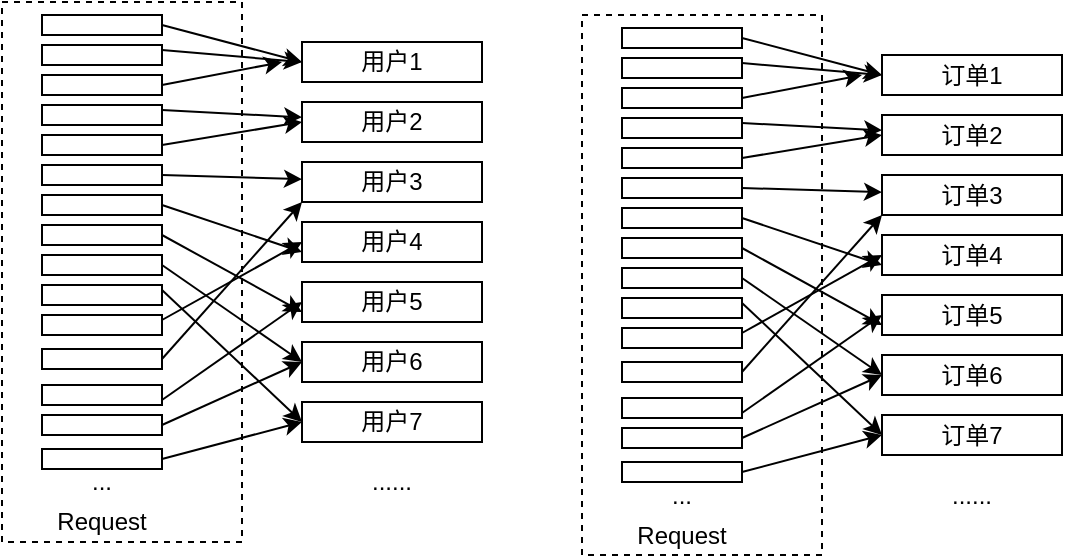 <mxfile version="14.9.7" type="device"><diagram id="23iRSUPoRavnBvh4doch" name="Page-1"><mxGraphModel dx="727" dy="506" grid="1" gridSize="10" guides="1" tooltips="1" connect="1" arrows="1" fold="1" page="1" pageScale="1" pageWidth="827" pageHeight="1169" math="0" shadow="0"><root><mxCell id="0"/><mxCell id="1" parent="0"/><mxCell id="UC6p95yGfR0SQxBFlWGy-44" value="" style="rounded=0;whiteSpace=wrap;html=1;dashed=1;" vertex="1" parent="1"><mxGeometry x="10" y="10" width="120" height="270" as="geometry"/></mxCell><mxCell id="UC6p95yGfR0SQxBFlWGy-1" value="用户1" style="rounded=0;whiteSpace=wrap;html=1;" vertex="1" parent="1"><mxGeometry x="160" y="30" width="90" height="20" as="geometry"/></mxCell><mxCell id="UC6p95yGfR0SQxBFlWGy-4" value="&lt;span&gt;用户2&lt;/span&gt;" style="rounded=0;whiteSpace=wrap;html=1;" vertex="1" parent="1"><mxGeometry x="160" y="60" width="90" height="20" as="geometry"/></mxCell><mxCell id="UC6p95yGfR0SQxBFlWGy-5" value="&lt;span&gt;用户3&lt;/span&gt;" style="rounded=0;whiteSpace=wrap;html=1;" vertex="1" parent="1"><mxGeometry x="160" y="90" width="90" height="20" as="geometry"/></mxCell><mxCell id="UC6p95yGfR0SQxBFlWGy-6" value="&lt;span&gt;用户4&lt;/span&gt;" style="rounded=0;whiteSpace=wrap;html=1;" vertex="1" parent="1"><mxGeometry x="160" y="120" width="90" height="20" as="geometry"/></mxCell><mxCell id="UC6p95yGfR0SQxBFlWGy-7" value="&lt;span&gt;用户5&lt;/span&gt;" style="rounded=0;whiteSpace=wrap;html=1;" vertex="1" parent="1"><mxGeometry x="160" y="150" width="90" height="20" as="geometry"/></mxCell><mxCell id="UC6p95yGfR0SQxBFlWGy-8" value="&lt;span&gt;用户6&lt;/span&gt;" style="rounded=0;whiteSpace=wrap;html=1;" vertex="1" parent="1"><mxGeometry x="160" y="180" width="90" height="20" as="geometry"/></mxCell><mxCell id="UC6p95yGfR0SQxBFlWGy-9" value="&lt;span&gt;用户7&lt;/span&gt;" style="rounded=0;whiteSpace=wrap;html=1;" vertex="1" parent="1"><mxGeometry x="160" y="210" width="90" height="20" as="geometry"/></mxCell><mxCell id="UC6p95yGfR0SQxBFlWGy-10" value="......" style="text;html=1;strokeColor=none;fillColor=none;align=center;verticalAlign=middle;whiteSpace=wrap;rounded=0;" vertex="1" parent="1"><mxGeometry x="185" y="240" width="40" height="20" as="geometry"/></mxCell><mxCell id="UC6p95yGfR0SQxBFlWGy-29" style="rounded=0;orthogonalLoop=1;jettySize=auto;html=1;exitX=1;exitY=0.5;exitDx=0;exitDy=0;entryX=0;entryY=0.5;entryDx=0;entryDy=0;" edge="1" parent="1" source="UC6p95yGfR0SQxBFlWGy-11" target="UC6p95yGfR0SQxBFlWGy-1"><mxGeometry relative="1" as="geometry"/></mxCell><mxCell id="UC6p95yGfR0SQxBFlWGy-11" value="" style="rounded=0;whiteSpace=wrap;html=1;" vertex="1" parent="1"><mxGeometry x="30" y="16.5" width="60" height="10" as="geometry"/></mxCell><mxCell id="UC6p95yGfR0SQxBFlWGy-30" style="edgeStyle=none;rounded=0;orthogonalLoop=1;jettySize=auto;html=1;exitX=1;exitY=0.25;exitDx=0;exitDy=0;" edge="1" parent="1" source="UC6p95yGfR0SQxBFlWGy-14"><mxGeometry relative="1" as="geometry"><mxPoint x="160" y="40" as="targetPoint"/></mxGeometry></mxCell><mxCell id="UC6p95yGfR0SQxBFlWGy-14" value="" style="rounded=0;whiteSpace=wrap;html=1;" vertex="1" parent="1"><mxGeometry x="30" y="31.5" width="60" height="10" as="geometry"/></mxCell><mxCell id="UC6p95yGfR0SQxBFlWGy-31" style="edgeStyle=none;rounded=0;orthogonalLoop=1;jettySize=auto;html=1;exitX=1;exitY=0.5;exitDx=0;exitDy=0;" edge="1" parent="1" source="UC6p95yGfR0SQxBFlWGy-15"><mxGeometry relative="1" as="geometry"><mxPoint x="150" y="40" as="targetPoint"/></mxGeometry></mxCell><mxCell id="UC6p95yGfR0SQxBFlWGy-15" value="" style="rounded=0;whiteSpace=wrap;html=1;" vertex="1" parent="1"><mxGeometry x="30" y="46.5" width="60" height="10" as="geometry"/></mxCell><mxCell id="UC6p95yGfR0SQxBFlWGy-32" style="edgeStyle=none;rounded=0;orthogonalLoop=1;jettySize=auto;html=1;exitX=1;exitY=0.25;exitDx=0;exitDy=0;" edge="1" parent="1" source="UC6p95yGfR0SQxBFlWGy-16" target="UC6p95yGfR0SQxBFlWGy-4"><mxGeometry relative="1" as="geometry"/></mxCell><mxCell id="UC6p95yGfR0SQxBFlWGy-16" value="" style="rounded=0;whiteSpace=wrap;html=1;" vertex="1" parent="1"><mxGeometry x="30" y="61.5" width="60" height="10" as="geometry"/></mxCell><mxCell id="UC6p95yGfR0SQxBFlWGy-33" style="edgeStyle=none;rounded=0;orthogonalLoop=1;jettySize=auto;html=1;exitX=1;exitY=0.5;exitDx=0;exitDy=0;" edge="1" parent="1" source="UC6p95yGfR0SQxBFlWGy-17"><mxGeometry relative="1" as="geometry"><mxPoint x="160" y="70" as="targetPoint"/></mxGeometry></mxCell><mxCell id="UC6p95yGfR0SQxBFlWGy-17" value="" style="rounded=0;whiteSpace=wrap;html=1;" vertex="1" parent="1"><mxGeometry x="30" y="76.5" width="60" height="10" as="geometry"/></mxCell><mxCell id="UC6p95yGfR0SQxBFlWGy-34" style="edgeStyle=none;rounded=0;orthogonalLoop=1;jettySize=auto;html=1;exitX=1;exitY=0.5;exitDx=0;exitDy=0;" edge="1" parent="1" source="UC6p95yGfR0SQxBFlWGy-18" target="UC6p95yGfR0SQxBFlWGy-5"><mxGeometry relative="1" as="geometry"/></mxCell><mxCell id="UC6p95yGfR0SQxBFlWGy-18" value="" style="rounded=0;whiteSpace=wrap;html=1;" vertex="1" parent="1"><mxGeometry x="30" y="91.5" width="60" height="10" as="geometry"/></mxCell><mxCell id="UC6p95yGfR0SQxBFlWGy-35" style="edgeStyle=none;rounded=0;orthogonalLoop=1;jettySize=auto;html=1;exitX=1;exitY=0.5;exitDx=0;exitDy=0;entryX=0;entryY=0.75;entryDx=0;entryDy=0;" edge="1" parent="1" source="UC6p95yGfR0SQxBFlWGy-19" target="UC6p95yGfR0SQxBFlWGy-6"><mxGeometry relative="1" as="geometry"/></mxCell><mxCell id="UC6p95yGfR0SQxBFlWGy-19" value="" style="rounded=0;whiteSpace=wrap;html=1;" vertex="1" parent="1"><mxGeometry x="30" y="106.5" width="60" height="10" as="geometry"/></mxCell><mxCell id="UC6p95yGfR0SQxBFlWGy-36" style="edgeStyle=none;rounded=0;orthogonalLoop=1;jettySize=auto;html=1;exitX=1;exitY=0.5;exitDx=0;exitDy=0;entryX=0;entryY=0.75;entryDx=0;entryDy=0;" edge="1" parent="1" source="UC6p95yGfR0SQxBFlWGy-20" target="UC6p95yGfR0SQxBFlWGy-7"><mxGeometry relative="1" as="geometry"/></mxCell><mxCell id="UC6p95yGfR0SQxBFlWGy-20" value="" style="rounded=0;whiteSpace=wrap;html=1;" vertex="1" parent="1"><mxGeometry x="30" y="121.5" width="60" height="10" as="geometry"/></mxCell><mxCell id="UC6p95yGfR0SQxBFlWGy-37" style="edgeStyle=none;rounded=0;orthogonalLoop=1;jettySize=auto;html=1;exitX=1;exitY=0.5;exitDx=0;exitDy=0;entryX=0;entryY=0.5;entryDx=0;entryDy=0;" edge="1" parent="1" source="UC6p95yGfR0SQxBFlWGy-21" target="UC6p95yGfR0SQxBFlWGy-8"><mxGeometry relative="1" as="geometry"/></mxCell><mxCell id="UC6p95yGfR0SQxBFlWGy-21" value="" style="rounded=0;whiteSpace=wrap;html=1;" vertex="1" parent="1"><mxGeometry x="30" y="136.5" width="60" height="10" as="geometry"/></mxCell><mxCell id="UC6p95yGfR0SQxBFlWGy-38" style="edgeStyle=none;rounded=0;orthogonalLoop=1;jettySize=auto;html=1;exitX=1;exitY=0.25;exitDx=0;exitDy=0;entryX=0;entryY=0.5;entryDx=0;entryDy=0;" edge="1" parent="1" source="UC6p95yGfR0SQxBFlWGy-22" target="UC6p95yGfR0SQxBFlWGy-9"><mxGeometry relative="1" as="geometry"/></mxCell><mxCell id="UC6p95yGfR0SQxBFlWGy-22" value="" style="rounded=0;whiteSpace=wrap;html=1;" vertex="1" parent="1"><mxGeometry x="30" y="151.5" width="60" height="10" as="geometry"/></mxCell><mxCell id="UC6p95yGfR0SQxBFlWGy-39" style="edgeStyle=none;rounded=0;orthogonalLoop=1;jettySize=auto;html=1;exitX=1;exitY=0.25;exitDx=0;exitDy=0;entryX=0;entryY=0.5;entryDx=0;entryDy=0;" edge="1" parent="1" source="UC6p95yGfR0SQxBFlWGy-23" target="UC6p95yGfR0SQxBFlWGy-6"><mxGeometry relative="1" as="geometry"/></mxCell><mxCell id="UC6p95yGfR0SQxBFlWGy-23" value="" style="rounded=0;whiteSpace=wrap;html=1;" vertex="1" parent="1"><mxGeometry x="30" y="166.5" width="60" height="10" as="geometry"/></mxCell><mxCell id="UC6p95yGfR0SQxBFlWGy-40" style="edgeStyle=none;rounded=0;orthogonalLoop=1;jettySize=auto;html=1;exitX=1;exitY=0.5;exitDx=0;exitDy=0;entryX=0;entryY=1;entryDx=0;entryDy=0;" edge="1" parent="1" source="UC6p95yGfR0SQxBFlWGy-24" target="UC6p95yGfR0SQxBFlWGy-5"><mxGeometry relative="1" as="geometry"/></mxCell><mxCell id="UC6p95yGfR0SQxBFlWGy-24" value="" style="rounded=0;whiteSpace=wrap;html=1;" vertex="1" parent="1"><mxGeometry x="30" y="183.5" width="60" height="10" as="geometry"/></mxCell><mxCell id="UC6p95yGfR0SQxBFlWGy-41" style="edgeStyle=none;rounded=0;orthogonalLoop=1;jettySize=auto;html=1;exitX=1;exitY=0.75;exitDx=0;exitDy=0;entryX=0;entryY=0.5;entryDx=0;entryDy=0;" edge="1" parent="1" source="UC6p95yGfR0SQxBFlWGy-26" target="UC6p95yGfR0SQxBFlWGy-7"><mxGeometry relative="1" as="geometry"/></mxCell><mxCell id="UC6p95yGfR0SQxBFlWGy-26" value="" style="rounded=0;whiteSpace=wrap;html=1;" vertex="1" parent="1"><mxGeometry x="30" y="201.5" width="60" height="10" as="geometry"/></mxCell><mxCell id="UC6p95yGfR0SQxBFlWGy-42" style="edgeStyle=none;rounded=0;orthogonalLoop=1;jettySize=auto;html=1;exitX=1;exitY=0.5;exitDx=0;exitDy=0;entryX=0;entryY=0.5;entryDx=0;entryDy=0;" edge="1" parent="1" source="UC6p95yGfR0SQxBFlWGy-27" target="UC6p95yGfR0SQxBFlWGy-8"><mxGeometry relative="1" as="geometry"/></mxCell><mxCell id="UC6p95yGfR0SQxBFlWGy-27" value="" style="rounded=0;whiteSpace=wrap;html=1;" vertex="1" parent="1"><mxGeometry x="30" y="216.5" width="60" height="10" as="geometry"/></mxCell><mxCell id="UC6p95yGfR0SQxBFlWGy-43" style="edgeStyle=none;rounded=0;orthogonalLoop=1;jettySize=auto;html=1;exitX=1;exitY=0.5;exitDx=0;exitDy=0;entryX=0;entryY=0.5;entryDx=0;entryDy=0;" edge="1" parent="1" source="UC6p95yGfR0SQxBFlWGy-28" target="UC6p95yGfR0SQxBFlWGy-9"><mxGeometry relative="1" as="geometry"/></mxCell><mxCell id="UC6p95yGfR0SQxBFlWGy-28" value="" style="rounded=0;whiteSpace=wrap;html=1;" vertex="1" parent="1"><mxGeometry x="30" y="233.5" width="60" height="10" as="geometry"/></mxCell><mxCell id="UC6p95yGfR0SQxBFlWGy-45" value="..." style="text;html=1;strokeColor=none;fillColor=none;align=center;verticalAlign=middle;whiteSpace=wrap;rounded=0;dashed=1;" vertex="1" parent="1"><mxGeometry x="40" y="240" width="40" height="20" as="geometry"/></mxCell><mxCell id="UC6p95yGfR0SQxBFlWGy-46" value="Request" style="text;html=1;strokeColor=none;fillColor=none;align=center;verticalAlign=middle;whiteSpace=wrap;rounded=0;dashed=1;" vertex="1" parent="1"><mxGeometry x="40" y="260" width="40" height="20" as="geometry"/></mxCell><mxCell id="UC6p95yGfR0SQxBFlWGy-47" value="" style="rounded=0;whiteSpace=wrap;html=1;dashed=1;" vertex="1" parent="1"><mxGeometry x="300" y="16.5" width="120" height="270" as="geometry"/></mxCell><mxCell id="UC6p95yGfR0SQxBFlWGy-48" value="订单1" style="rounded=0;whiteSpace=wrap;html=1;" vertex="1" parent="1"><mxGeometry x="450" y="36.5" width="90" height="20" as="geometry"/></mxCell><mxCell id="UC6p95yGfR0SQxBFlWGy-49" value="订单&lt;span&gt;2&lt;/span&gt;" style="rounded=0;whiteSpace=wrap;html=1;" vertex="1" parent="1"><mxGeometry x="450" y="66.5" width="90" height="20" as="geometry"/></mxCell><mxCell id="UC6p95yGfR0SQxBFlWGy-50" value="订单&lt;span&gt;3&lt;/span&gt;" style="rounded=0;whiteSpace=wrap;html=1;" vertex="1" parent="1"><mxGeometry x="450" y="96.5" width="90" height="20" as="geometry"/></mxCell><mxCell id="UC6p95yGfR0SQxBFlWGy-51" value="订单&lt;span&gt;4&lt;/span&gt;" style="rounded=0;whiteSpace=wrap;html=1;" vertex="1" parent="1"><mxGeometry x="450" y="126.5" width="90" height="20" as="geometry"/></mxCell><mxCell id="UC6p95yGfR0SQxBFlWGy-52" value="订单&lt;span&gt;5&lt;/span&gt;" style="rounded=0;whiteSpace=wrap;html=1;" vertex="1" parent="1"><mxGeometry x="450" y="156.5" width="90" height="20" as="geometry"/></mxCell><mxCell id="UC6p95yGfR0SQxBFlWGy-53" value="订单&lt;span&gt;6&lt;/span&gt;" style="rounded=0;whiteSpace=wrap;html=1;" vertex="1" parent="1"><mxGeometry x="450" y="186.5" width="90" height="20" as="geometry"/></mxCell><mxCell id="UC6p95yGfR0SQxBFlWGy-54" value="订单&lt;span&gt;7&lt;/span&gt;" style="rounded=0;whiteSpace=wrap;html=1;" vertex="1" parent="1"><mxGeometry x="450" y="216.5" width="90" height="20" as="geometry"/></mxCell><mxCell id="UC6p95yGfR0SQxBFlWGy-55" value="......" style="text;html=1;strokeColor=none;fillColor=none;align=center;verticalAlign=middle;whiteSpace=wrap;rounded=0;" vertex="1" parent="1"><mxGeometry x="475" y="246.5" width="40" height="20" as="geometry"/></mxCell><mxCell id="UC6p95yGfR0SQxBFlWGy-56" style="rounded=0;orthogonalLoop=1;jettySize=auto;html=1;exitX=1;exitY=0.5;exitDx=0;exitDy=0;entryX=0;entryY=0.5;entryDx=0;entryDy=0;" edge="1" parent="1" source="UC6p95yGfR0SQxBFlWGy-57" target="UC6p95yGfR0SQxBFlWGy-48"><mxGeometry relative="1" as="geometry"/></mxCell><mxCell id="UC6p95yGfR0SQxBFlWGy-57" value="" style="rounded=0;whiteSpace=wrap;html=1;" vertex="1" parent="1"><mxGeometry x="320" y="23" width="60" height="10" as="geometry"/></mxCell><mxCell id="UC6p95yGfR0SQxBFlWGy-58" style="edgeStyle=none;rounded=0;orthogonalLoop=1;jettySize=auto;html=1;exitX=1;exitY=0.25;exitDx=0;exitDy=0;" edge="1" parent="1" source="UC6p95yGfR0SQxBFlWGy-59"><mxGeometry relative="1" as="geometry"><mxPoint x="450" y="46.5" as="targetPoint"/></mxGeometry></mxCell><mxCell id="UC6p95yGfR0SQxBFlWGy-59" value="" style="rounded=0;whiteSpace=wrap;html=1;" vertex="1" parent="1"><mxGeometry x="320" y="38" width="60" height="10" as="geometry"/></mxCell><mxCell id="UC6p95yGfR0SQxBFlWGy-60" style="edgeStyle=none;rounded=0;orthogonalLoop=1;jettySize=auto;html=1;exitX=1;exitY=0.5;exitDx=0;exitDy=0;" edge="1" parent="1" source="UC6p95yGfR0SQxBFlWGy-61"><mxGeometry relative="1" as="geometry"><mxPoint x="440" y="46.5" as="targetPoint"/></mxGeometry></mxCell><mxCell id="UC6p95yGfR0SQxBFlWGy-61" value="" style="rounded=0;whiteSpace=wrap;html=1;" vertex="1" parent="1"><mxGeometry x="320" y="53" width="60" height="10" as="geometry"/></mxCell><mxCell id="UC6p95yGfR0SQxBFlWGy-62" style="edgeStyle=none;rounded=0;orthogonalLoop=1;jettySize=auto;html=1;exitX=1;exitY=0.25;exitDx=0;exitDy=0;" edge="1" parent="1" source="UC6p95yGfR0SQxBFlWGy-63" target="UC6p95yGfR0SQxBFlWGy-49"><mxGeometry relative="1" as="geometry"/></mxCell><mxCell id="UC6p95yGfR0SQxBFlWGy-63" value="" style="rounded=0;whiteSpace=wrap;html=1;" vertex="1" parent="1"><mxGeometry x="320" y="68" width="60" height="10" as="geometry"/></mxCell><mxCell id="UC6p95yGfR0SQxBFlWGy-64" style="edgeStyle=none;rounded=0;orthogonalLoop=1;jettySize=auto;html=1;exitX=1;exitY=0.5;exitDx=0;exitDy=0;" edge="1" parent="1" source="UC6p95yGfR0SQxBFlWGy-65"><mxGeometry relative="1" as="geometry"><mxPoint x="450" y="76.5" as="targetPoint"/></mxGeometry></mxCell><mxCell id="UC6p95yGfR0SQxBFlWGy-65" value="" style="rounded=0;whiteSpace=wrap;html=1;" vertex="1" parent="1"><mxGeometry x="320" y="83" width="60" height="10" as="geometry"/></mxCell><mxCell id="UC6p95yGfR0SQxBFlWGy-66" style="edgeStyle=none;rounded=0;orthogonalLoop=1;jettySize=auto;html=1;exitX=1;exitY=0.5;exitDx=0;exitDy=0;" edge="1" parent="1" source="UC6p95yGfR0SQxBFlWGy-67" target="UC6p95yGfR0SQxBFlWGy-50"><mxGeometry relative="1" as="geometry"/></mxCell><mxCell id="UC6p95yGfR0SQxBFlWGy-67" value="" style="rounded=0;whiteSpace=wrap;html=1;" vertex="1" parent="1"><mxGeometry x="320" y="98" width="60" height="10" as="geometry"/></mxCell><mxCell id="UC6p95yGfR0SQxBFlWGy-68" style="edgeStyle=none;rounded=0;orthogonalLoop=1;jettySize=auto;html=1;exitX=1;exitY=0.5;exitDx=0;exitDy=0;entryX=0;entryY=0.75;entryDx=0;entryDy=0;" edge="1" parent="1" source="UC6p95yGfR0SQxBFlWGy-69" target="UC6p95yGfR0SQxBFlWGy-51"><mxGeometry relative="1" as="geometry"/></mxCell><mxCell id="UC6p95yGfR0SQxBFlWGy-69" value="" style="rounded=0;whiteSpace=wrap;html=1;" vertex="1" parent="1"><mxGeometry x="320" y="113" width="60" height="10" as="geometry"/></mxCell><mxCell id="UC6p95yGfR0SQxBFlWGy-70" style="edgeStyle=none;rounded=0;orthogonalLoop=1;jettySize=auto;html=1;exitX=1;exitY=0.5;exitDx=0;exitDy=0;entryX=0;entryY=0.75;entryDx=0;entryDy=0;" edge="1" parent="1" source="UC6p95yGfR0SQxBFlWGy-71" target="UC6p95yGfR0SQxBFlWGy-52"><mxGeometry relative="1" as="geometry"/></mxCell><mxCell id="UC6p95yGfR0SQxBFlWGy-71" value="" style="rounded=0;whiteSpace=wrap;html=1;" vertex="1" parent="1"><mxGeometry x="320" y="128" width="60" height="10" as="geometry"/></mxCell><mxCell id="UC6p95yGfR0SQxBFlWGy-72" style="edgeStyle=none;rounded=0;orthogonalLoop=1;jettySize=auto;html=1;exitX=1;exitY=0.5;exitDx=0;exitDy=0;entryX=0;entryY=0.5;entryDx=0;entryDy=0;" edge="1" parent="1" source="UC6p95yGfR0SQxBFlWGy-73" target="UC6p95yGfR0SQxBFlWGy-53"><mxGeometry relative="1" as="geometry"/></mxCell><mxCell id="UC6p95yGfR0SQxBFlWGy-73" value="" style="rounded=0;whiteSpace=wrap;html=1;" vertex="1" parent="1"><mxGeometry x="320" y="143" width="60" height="10" as="geometry"/></mxCell><mxCell id="UC6p95yGfR0SQxBFlWGy-74" style="edgeStyle=none;rounded=0;orthogonalLoop=1;jettySize=auto;html=1;exitX=1;exitY=0.25;exitDx=0;exitDy=0;entryX=0;entryY=0.5;entryDx=0;entryDy=0;" edge="1" parent="1" source="UC6p95yGfR0SQxBFlWGy-75" target="UC6p95yGfR0SQxBFlWGy-54"><mxGeometry relative="1" as="geometry"/></mxCell><mxCell id="UC6p95yGfR0SQxBFlWGy-75" value="" style="rounded=0;whiteSpace=wrap;html=1;" vertex="1" parent="1"><mxGeometry x="320" y="158" width="60" height="10" as="geometry"/></mxCell><mxCell id="UC6p95yGfR0SQxBFlWGy-76" style="edgeStyle=none;rounded=0;orthogonalLoop=1;jettySize=auto;html=1;exitX=1;exitY=0.25;exitDx=0;exitDy=0;entryX=0;entryY=0.5;entryDx=0;entryDy=0;" edge="1" parent="1" source="UC6p95yGfR0SQxBFlWGy-77" target="UC6p95yGfR0SQxBFlWGy-51"><mxGeometry relative="1" as="geometry"/></mxCell><mxCell id="UC6p95yGfR0SQxBFlWGy-77" value="" style="rounded=0;whiteSpace=wrap;html=1;" vertex="1" parent="1"><mxGeometry x="320" y="173" width="60" height="10" as="geometry"/></mxCell><mxCell id="UC6p95yGfR0SQxBFlWGy-78" style="edgeStyle=none;rounded=0;orthogonalLoop=1;jettySize=auto;html=1;exitX=1;exitY=0.5;exitDx=0;exitDy=0;entryX=0;entryY=1;entryDx=0;entryDy=0;" edge="1" parent="1" source="UC6p95yGfR0SQxBFlWGy-79" target="UC6p95yGfR0SQxBFlWGy-50"><mxGeometry relative="1" as="geometry"/></mxCell><mxCell id="UC6p95yGfR0SQxBFlWGy-79" value="" style="rounded=0;whiteSpace=wrap;html=1;" vertex="1" parent="1"><mxGeometry x="320" y="190" width="60" height="10" as="geometry"/></mxCell><mxCell id="UC6p95yGfR0SQxBFlWGy-80" style="edgeStyle=none;rounded=0;orthogonalLoop=1;jettySize=auto;html=1;exitX=1;exitY=0.75;exitDx=0;exitDy=0;entryX=0;entryY=0.5;entryDx=0;entryDy=0;" edge="1" parent="1" source="UC6p95yGfR0SQxBFlWGy-81" target="UC6p95yGfR0SQxBFlWGy-52"><mxGeometry relative="1" as="geometry"/></mxCell><mxCell id="UC6p95yGfR0SQxBFlWGy-81" value="" style="rounded=0;whiteSpace=wrap;html=1;" vertex="1" parent="1"><mxGeometry x="320" y="208" width="60" height="10" as="geometry"/></mxCell><mxCell id="UC6p95yGfR0SQxBFlWGy-82" style="edgeStyle=none;rounded=0;orthogonalLoop=1;jettySize=auto;html=1;exitX=1;exitY=0.5;exitDx=0;exitDy=0;entryX=0;entryY=0.5;entryDx=0;entryDy=0;" edge="1" parent="1" source="UC6p95yGfR0SQxBFlWGy-83" target="UC6p95yGfR0SQxBFlWGy-53"><mxGeometry relative="1" as="geometry"/></mxCell><mxCell id="UC6p95yGfR0SQxBFlWGy-83" value="" style="rounded=0;whiteSpace=wrap;html=1;" vertex="1" parent="1"><mxGeometry x="320" y="223" width="60" height="10" as="geometry"/></mxCell><mxCell id="UC6p95yGfR0SQxBFlWGy-84" style="edgeStyle=none;rounded=0;orthogonalLoop=1;jettySize=auto;html=1;exitX=1;exitY=0.5;exitDx=0;exitDy=0;entryX=0;entryY=0.5;entryDx=0;entryDy=0;" edge="1" parent="1" source="UC6p95yGfR0SQxBFlWGy-85" target="UC6p95yGfR0SQxBFlWGy-54"><mxGeometry relative="1" as="geometry"/></mxCell><mxCell id="UC6p95yGfR0SQxBFlWGy-85" value="" style="rounded=0;whiteSpace=wrap;html=1;" vertex="1" parent="1"><mxGeometry x="320" y="240" width="60" height="10" as="geometry"/></mxCell><mxCell id="UC6p95yGfR0SQxBFlWGy-86" value="..." style="text;html=1;strokeColor=none;fillColor=none;align=center;verticalAlign=middle;whiteSpace=wrap;rounded=0;dashed=1;" vertex="1" parent="1"><mxGeometry x="330" y="246.5" width="40" height="20" as="geometry"/></mxCell><mxCell id="UC6p95yGfR0SQxBFlWGy-87" value="Request" style="text;html=1;strokeColor=none;fillColor=none;align=center;verticalAlign=middle;whiteSpace=wrap;rounded=0;dashed=1;" vertex="1" parent="1"><mxGeometry x="330" y="266.5" width="40" height="20" as="geometry"/></mxCell></root></mxGraphModel></diagram></mxfile>